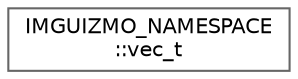digraph "Graphical Class Hierarchy"
{
 // LATEX_PDF_SIZE
  bgcolor="transparent";
  edge [fontname=Helvetica,fontsize=10,labelfontname=Helvetica,labelfontsize=10];
  node [fontname=Helvetica,fontsize=10,shape=box,height=0.2,width=0.4];
  rankdir="LR";
  Node0 [label="IMGUIZMO_NAMESPACE\l::vec_t",height=0.2,width=0.4,color="grey40", fillcolor="white", style="filled",URL="$struct_i_m_g_u_i_z_m_o___n_a_m_e_s_p_a_c_e_1_1vec__t.html",tooltip=" "];
}
